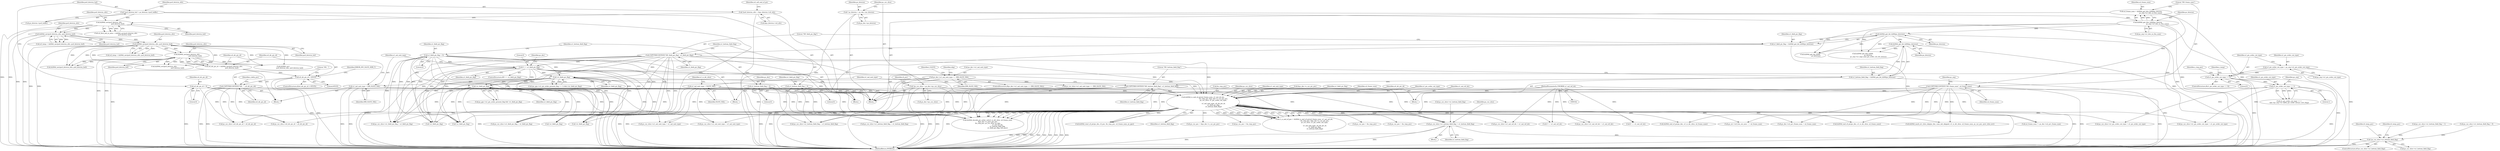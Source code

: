 digraph "0_Android_8b5fd8f24eba5dd19ab2f80ea11a9125aa882ae2@pointer" {
"1000924" [label="(Call,ps_cur_slice->u1_bottom_field_flag = u1_bottom_field_flag)"];
"1000744" [label="(Call,ih264d_is_end_of_pic(u2_frame_num, u1_nal_ref_idc,\n                                             &s_tmp_poc, &ps_dec->s_cur_pic_poc,\n                                            ps_cur_slice, u1_pic_order_cnt_type,\n\n                                             u1_nal_unit_type, u4_idr_pic_id,\n                                             u1_field_pic_flag,\n                                             u1_bottom_field_flag))"];
"1000472" [label="(Call,COPYTHECONTEXT(\"SH: frame_num\", u2_frame_num))"];
"1000465" [label="(Call,u2_frame_num = ih264d_get_bits_h264(ps_bitstrm,\n                                         ps_seq->u1_bits_in_frm_num))"];
"1000467" [label="(Call,ih264d_get_bits_h264(ps_bitstrm,\n                                         ps_seq->u1_bits_in_frm_num))"];
"1000168" [label="(Call,* ps_bitstrm = ps_dec->ps_bitstrm)"];
"1000164" [label="(MethodParameterIn,UWORD8 u1_nal_ref_idc)"];
"1000176" [label="(Call,*ps_cur_slice = ps_dec->ps_cur_slice)"];
"1000663" [label="(Call,u1_pic_order_cnt_type == 1)"];
"1000592" [label="(Call,u1_pic_order_cnt_type == 0)"];
"1000586" [label="(Call,u1_pic_order_cnt_type = ps_seq->u1_pic_order_cnt_type)"];
"1000532" [label="(Call,u1_nal_unit_type = SLICE_NAL)"];
"1000550" [label="(Call,u1_nal_unit_type = IDR_SLICE_NAL)"];
"1000330" [label="(Call,ps_dec->u1_nal_unit_type == IDR_SLICE_NAL)"];
"1000564" [label="(Call,COPYTHECONTEXT(\"SH:  \", u4_idr_pic_id))"];
"1000559" [label="(Call,u4_idr_pic_id > 65535)"];
"1000553" [label="(Call,u4_idr_pic_id = ih264d_uev(pu4_bitstrm_ofst,\n                                   pu4_bitstrm_buf))"];
"1000555" [label="(Call,ih264d_uev(pu4_bitstrm_ofst,\n                                   pu4_bitstrm_buf))"];
"1000418" [label="(Call,ih264d_uev(pu4_bitstrm_ofst, pu4_bitstrm_buf))"];
"1000277" [label="(Call,ih264d_uev(pu4_bitstrm_ofst, pu4_bitstrm_buf))"];
"1000237" [label="(Call,ih264d_uev(pu4_bitstrm_ofst,\n                                     pu4_bitstrm_buf))"];
"1000209" [label="(Call,*pu4_bitstrm_ofst = &ps_bitstrm->u4_ofst)"];
"1000203" [label="(Call,*pu4_bitstrm_buf = ps_bitstrm->pu4_buffer)"];
"1000196" [label="(Call,u4_idr_pic_id = 0)"];
"1000692" [label="(Call,!u1_field_pic_flag)"];
"1000519" [label="(Call,u1_field_pic_flag = 0)"];
"1000632" [label="(Call,!u1_field_pic_flag)"];
"1000485" [label="(Call,COPYTHECONTEXT(\"SH: field_pic_flag\", u1_field_pic_flag))"];
"1000481" [label="(Call,u1_field_pic_flag = ih264d_get_bit_h264(ps_bitstrm))"];
"1000483" [label="(Call,ih264d_get_bit_h264(ps_bitstrm))"];
"1000539" [label="(Call,0 == u1_field_pic_flag)"];
"1000488" [label="(Call,u1_bottom_field_flag = 0)"];
"1000505" [label="(Call,COPYTHECONTEXT(\"SH: bottom_field_flag\", u1_bottom_field_flag))"];
"1000501" [label="(Call,u1_bottom_field_flag = ih264d_get_bit_h264(ps_bitstrm))"];
"1000503" [label="(Call,ih264d_get_bit_h264(ps_bitstrm))"];
"1000522" [label="(Call,u1_bottom_field_flag = 0)"];
"1001305" [label="(Call,!ps_cur_slice->u1_bottom_field_flag)"];
"1000919" [label="(Call,ps_cur_slice->u1_field_pic_flag = u1_field_pic_flag)"];
"1001047" [label="(Call,ih264d_mark_err_slice_skip(ps_dec, num_mb_skipped, u1_is_idr_slice, u2_frame_num, ps_cur_poc, prev_slice_err))"];
"1000564" [label="(Call,COPYTHECONTEXT(\"SH:  \", u4_idr_pic_id))"];
"1002568" [label="(MethodReturn,WORD32)"];
"1000467" [label="(Call,ih264d_get_bits_h264(ps_bitstrm,\n                                         ps_seq->u1_bits_in_frm_num))"];
"1000486" [label="(Literal,\"SH: field_pic_flag\")"];
"1000522" [label="(Call,u1_bottom_field_flag = 0)"];
"1000487" [label="(Identifier,u1_field_pic_flag)"];
"1001373" [label="(Call,ih264d_decode_pic_order_cnt(u1_is_idr_slice, u2_frame_num,\n &ps_dec->s_prev_pic_poc,\n &s_tmp_poc, ps_cur_slice, ps_pps,\n                                          u1_nal_ref_idc,\n                                          u1_bottom_field_flag,\n                                          u1_field_pic_flag, &i4_poc))"];
"1000277" [label="(Call,ih264d_uev(pu4_bitstrm_ofst, pu4_bitstrm_buf))"];
"1000505" [label="(Call,COPYTHECONTEXT(\"SH: bottom_field_flag\", u1_bottom_field_flag))"];
"1001252" [label="(Call,ih264d_end_of_pic(ps_dec, u1_is_idr_slice, u2_frame_num))"];
"1001498" [label="(Call,ps_cur_slice->u1_pic_order_cnt_type = u1_pic_order_cnt_type)"];
"1000210" [label="(Identifier,pu4_bitstrm_ofst)"];
"1001597" [label="(Call,ih264d_start_of_pic(ps_dec, i4_poc, &s_tmp_poc, u2_frame_num, ps_pps))"];
"1000688" [label="(Call,ps_pps->u1_pic_order_present_flag && !u1_field_pic_flag)"];
"1000468" [label="(Identifier,ps_bitstrm)"];
"1000858" [label="(Call,ps_cur_slice->u1_bottom_field_flag = 0)"];
"1000747" [label="(Call,&s_tmp_poc)"];
"1000591" [label="(ControlStructure,if(u1_pic_order_cnt_type == 0))"];
"1000664" [label="(Identifier,u1_pic_order_cnt_type)"];
"1000211" [label="(Call,&ps_bitstrm->u4_ofst)"];
"1001787" [label="(Call,ps_err->u4_frm_sei_sync == u2_frame_num)"];
"1000178" [label="(Call,ps_dec->ps_cur_slice)"];
"1000541" [label="(Identifier,u1_field_pic_flag)"];
"1000592" [label="(Call,u1_pic_order_cnt_type == 0)"];
"1000753" [label="(Identifier,ps_cur_slice)"];
"1001310" [label="(Identifier,i4_temp_poc)"];
"1000275" [label="(Call,u4_temp = ih264d_uev(pu4_bitstrm_ofst, pu4_bitstrm_buf))"];
"1000587" [label="(Identifier,u1_pic_order_cnt_type)"];
"1000946" [label="(Call,ps_cur_slice->u1_nal_ref_idc = u1_nal_ref_idc)"];
"1000537" [label="(Block,)"];
"1000533" [label="(Identifier,u1_nal_unit_type)"];
"1000176" [label="(Call,*ps_cur_slice = ps_dec->ps_cur_slice)"];
"1001483" [label="(Call,ps_cur_slice->u1_nal_unit_type = u1_nal_unit_type)"];
"1000170" [label="(Call,ps_dec->ps_bitstrm)"];
"1000639" [label="(Call,ih264d_sev(\n                            pu4_bitstrm_ofst, pu4_bitstrm_buf))"];
"1000209" [label="(Call,*pu4_bitstrm_ofst = &ps_bitstrm->u4_ofst)"];
"1000484" [label="(Identifier,ps_bitstrm)"];
"1000924" [label="(Call,ps_cur_slice->u1_bottom_field_flag = u1_bottom_field_flag)"];
"1000755" [label="(Identifier,u1_nal_unit_type)"];
"1000503" [label="(Call,ih264d_get_bit_h264(ps_bitstrm))"];
"1000758" [label="(Identifier,u1_bottom_field_flag)"];
"1001451" [label="(Call,ps_cur_slice->u4_idr_pic_id = u4_idr_pic_id)"];
"1000597" [label="(Identifier,i_temp)"];
"1000473" [label="(Literal,\"SH: frame_num\")"];
"1000593" [label="(Identifier,u1_pic_order_cnt_type)"];
"1000334" [label="(Identifier,IDR_SLICE_NAL)"];
"1000177" [label="(Identifier,ps_cur_slice)"];
"1000331" [label="(Call,ps_dec->u1_nal_unit_type)"];
"1001304" [label="(ControlStructure,if(!ps_cur_slice->u1_bottom_field_flag))"];
"1000483" [label="(Call,ih264d_get_bit_h264(ps_bitstrm))"];
"1001265" [label="(Call,ps_dec->u2_prv_frame_num = u2_frame_num)"];
"1000205" [label="(Call,ps_bitstrm->pu4_buffer)"];
"1001529" [label="(Call,ih264d_get_bit_h264(\n                        ps_bitstrm))"];
"1001318" [label="(Identifier,i4_temp_poc)"];
"1000527" [label="(Identifier,ps_dec)"];
"1000520" [label="(Identifier,u1_field_pic_flag)"];
"1000626" [label="(Call,(ps_pps->u1_pic_order_present_flag == 1) && (!u1_field_pic_flag))"];
"1000164" [label="(MethodParameterIn,UWORD8 u1_nal_ref_idc)"];
"1001559" [label="(Call,!u1_field_pic_flag)"];
"1000650" [label="(Identifier,s_tmp_poc)"];
"1000169" [label="(Identifier,ps_bitstrm)"];
"1000492" [label="(Identifier,u1_field_pic_flag)"];
"1000876" [label="(Call,ps_cur_poc = &ps_dec->s_cur_pic_poc)"];
"1000488" [label="(Call,u1_bottom_field_flag = 0)"];
"1000557" [label="(Identifier,pu4_bitstrm_buf)"];
"1000964" [label="(Call,!u1_field_pic_flag)"];
"1000489" [label="(Identifier,u1_bottom_field_flag)"];
"1000588" [label="(Call,ps_seq->u1_pic_order_cnt_type)"];
"1000168" [label="(Call,* ps_bitstrm = ps_dec->ps_bitstrm)"];
"1000925" [label="(Call,ps_cur_slice->u1_bottom_field_flag)"];
"1000852" [label="(Call,ps_cur_slice->u1_bottom_field_flag = 1)"];
"1001823" [label="(Call,0 == u1_nal_ref_idc)"];
"1000226" [label="(Identifier,u4_call_end_of_pic)"];
"1000910" [label="(Call,ps_cur_poc = &s_tmp_poc)"];
"1000558" [label="(ControlStructure,if(u4_idr_pic_id > 65535))"];
"1001305" [label="(Call,!ps_cur_slice->u1_bottom_field_flag)"];
"1001461" [label="(Call,ps_cur_slice->u1_field_pic_flag = u1_field_pic_flag)"];
"1000521" [label="(Literal,0)"];
"1000523" [label="(Identifier,u1_bottom_field_flag)"];
"1000914" [label="(Call,ps_cur_slice->u4_idr_pic_id = u4_idr_pic_id)"];
"1001306" [label="(Call,ps_cur_slice->u1_bottom_field_flag)"];
"1000677" [label="(Call,ih264d_sev(pu4_bitstrm_ofst,\n                                                         pu4_bitstrm_buf))"];
"1000348" [label="(Identifier,I_SLICE)"];
"1000279" [label="(Identifier,pu4_bitstrm_buf)"];
"1000482" [label="(Identifier,u1_field_pic_flag)"];
"1000901" [label="(Block,)"];
"1000330" [label="(Call,ps_dec->u1_nal_unit_type == IDR_SLICE_NAL)"];
"1000586" [label="(Call,u1_pic_order_cnt_type = ps_seq->u1_pic_order_cnt_type)"];
"1000490" [label="(Literal,0)"];
"1000936" [label="(Call,ps_cur_slice->u1_nal_unit_type = u1_nal_unit_type)"];
"1001493" [label="(Call,ps_cur_slice->u1_nal_ref_idc = u1_nal_ref_idc)"];
"1000749" [label="(Call,&ps_dec->s_cur_pic_poc)"];
"1000540" [label="(Literal,0)"];
"1000545" [label="(Identifier,ps_dec)"];
"1000553" [label="(Call,u4_idr_pic_id = ih264d_uev(pu4_bitstrm_ofst,\n                                   pu4_bitstrm_buf))"];
"1000204" [label="(Identifier,pu4_bitstrm_buf)"];
"1000485" [label="(Call,COPYTHECONTEXT(\"SH: field_pic_flag\", u1_field_pic_flag))"];
"1000742" [label="(Call,i1_is_end_of_poc = ih264d_is_end_of_pic(u2_frame_num, u1_nal_ref_idc,\n                                             &s_tmp_poc, &ps_dec->s_cur_pic_poc,\n                                            ps_cur_slice, u1_pic_order_cnt_type,\n\n                                             u1_nal_unit_type, u4_idr_pic_id,\n                                             u1_field_pic_flag,\n                                             u1_bottom_field_flag))"];
"1000474" [label="(Identifier,u2_frame_num)"];
"1000480" [label="(Block,)"];
"1000538" [label="(ControlStructure,if(0 == u1_field_pic_flag))"];
"1000337" [label="(Identifier,skip)"];
"1000536" [label="(Identifier,u1_is_idr_slice)"];
"1000465" [label="(Call,u2_frame_num = ih264d_get_bits_h264(ps_bitstrm,\n                                         ps_seq->u1_bits_in_frm_num))"];
"1000795" [label="(Call,!u1_field_pic_flag)"];
"1000744" [label="(Call,ih264d_is_end_of_pic(u2_frame_num, u1_nal_ref_idc,\n                                             &s_tmp_poc, &ps_dec->s_cur_pic_poc,\n                                            ps_cur_slice, u1_pic_order_cnt_type,\n\n                                             u1_nal_unit_type, u4_idr_pic_id,\n                                             u1_field_pic_flag,\n                                             u1_bottom_field_flag))"];
"1001234" [label="(Call,ih264d_end_of_pic(ps_dec, u1_is_idr_slice, u2_frame_num))"];
"1000554" [label="(Identifier,u4_idr_pic_id)"];
"1000539" [label="(Call,0 == u1_field_pic_flag)"];
"1001026" [label="(Call,ps_cur_poc = &s_tmp_poc)"];
"1000931" [label="(Identifier,ps_cur_slice)"];
"1000560" [label="(Identifier,u4_idr_pic_id)"];
"1000532" [label="(Call,u1_nal_unit_type = SLICE_NAL)"];
"1001838" [label="(Call,0 == u1_nal_ref_idc)"];
"1000999" [label="(Call,ps_cur_poc = &s_tmp_poc)"];
"1000809" [label="(Call,u2_frame_num != ps_dec->u2_prv_frame_num)"];
"1000563" [label="(Identifier,ERROR_INV_SLICE_HDR_T)"];
"1000692" [label="(Call,!u1_field_pic_flag)"];
"1000665" [label="(Literal,1)"];
"1000329" [label="(ControlStructure,if(ps_dec->u1_nal_unit_type == IDR_SLICE_NAL))"];
"1000757" [label="(Identifier,u1_field_pic_flag)"];
"1000507" [label="(Identifier,u1_bottom_field_flag)"];
"1000420" [label="(Identifier,pu4_bitstrm_buf)"];
"1000745" [label="(Identifier,u2_frame_num)"];
"1000524" [label="(Literal,0)"];
"1000663" [label="(Call,u1_pic_order_cnt_type == 1)"];
"1000662" [label="(Call,u1_pic_order_cnt_type == 1\n && (!ps_seq->u1_delta_pic_order_always_zero_flag))"];
"1000756" [label="(Identifier,u4_idr_pic_id)"];
"1000519" [label="(Call,u1_field_pic_flag = 0)"];
"1000569" [label="(Identifier,i_delta_poc)"];
"1000278" [label="(Identifier,pu4_bitstrm_ofst)"];
"1000481" [label="(Call,u1_field_pic_flag = ih264d_get_bit_h264(ps_bitstrm))"];
"1000197" [label="(Identifier,u4_idr_pic_id)"];
"1000166" [label="(Block,)"];
"1000198" [label="(Literal,0)"];
"1000196" [label="(Call,u4_idr_pic_id = 0)"];
"1000559" [label="(Call,u4_idr_pic_id > 65535)"];
"1000693" [label="(Identifier,u1_field_pic_flag)"];
"1000633" [label="(Identifier,u1_field_pic_flag)"];
"1000718" [label="(Call,ih264d_uev(pu4_bitstrm_ofst, pu4_bitstrm_buf))"];
"1000552" [label="(Identifier,IDR_SLICE_NAL)"];
"1000478" [label="(Identifier,ps_seq)"];
"1000416" [label="(Call,u4_temp = ih264d_uev(pu4_bitstrm_ofst, pu4_bitstrm_buf))"];
"1000565" [label="(Literal,\"SH:  \")"];
"1000518" [label="(Block,)"];
"1000502" [label="(Identifier,u1_bottom_field_flag)"];
"1001466" [label="(Call,ps_cur_slice->u1_bottom_field_flag = u1_bottom_field_flag)"];
"1000466" [label="(Identifier,u2_frame_num)"];
"1000504" [label="(Identifier,ps_bitstrm)"];
"1000884" [label="(Call,ps_cur_slice->u1_nal_unit_type == IDR_SLICE_NAL)"];
"1000418" [label="(Call,ih264d_uev(pu4_bitstrm_ofst, pu4_bitstrm_buf))"];
"1000754" [label="(Identifier,u1_pic_order_cnt_type)"];
"1000203" [label="(Call,*pu4_bitstrm_buf = ps_bitstrm->pu4_buffer)"];
"1000561" [label="(Literal,65535)"];
"1000501" [label="(Call,u1_bottom_field_flag = ih264d_get_bit_h264(ps_bitstrm))"];
"1000419" [label="(Identifier,pu4_bitstrm_ofst)"];
"1000237" [label="(Call,ih264d_uev(pu4_bitstrm_ofst,\n                                     pu4_bitstrm_buf))"];
"1000951" [label="(Call,ps_cur_slice->u1_pic_order_cnt_type = u1_pic_order_cnt_type)"];
"1000472" [label="(Call,COPYTHECONTEXT(\"SH: frame_num\", u2_frame_num))"];
"1000632" [label="(Call,!u1_field_pic_flag)"];
"1000556" [label="(Identifier,pu4_bitstrm_ofst)"];
"1000506" [label="(Literal,\"SH: bottom_field_flag\")"];
"1000235" [label="(Call,u2_first_mb_in_slice = ih264d_uev(pu4_bitstrm_ofst,\n                                     pu4_bitstrm_buf))"];
"1000551" [label="(Identifier,u1_nal_unit_type)"];
"1000493" [label="(Block,)"];
"1000238" [label="(Identifier,pu4_bitstrm_ofst)"];
"1000746" [label="(Identifier,u1_nal_ref_idc)"];
"1000550" [label="(Call,u1_nal_unit_type = IDR_SLICE_NAL)"];
"1000928" [label="(Identifier,u1_bottom_field_flag)"];
"1001576" [label="(Call,!u1_field_pic_flag)"];
"1000598" [label="(Call,ih264d_get_bits_h264(\n                        ps_bitstrm,\n                        ps_seq->u1_log2_max_pic_order_cnt_lsb_minus))"];
"1000469" [label="(Call,ps_seq->u1_bits_in_frm_num)"];
"1000566" [label="(Identifier,u4_idr_pic_id)"];
"1000668" [label="(Identifier,ps_seq)"];
"1000185" [label="(Identifier,i4_poc)"];
"1000534" [label="(Identifier,SLICE_NAL)"];
"1001070" [label="(Call,ps_cur_slice->u1_bottom_field_flag = u1_bottom_field_flag)"];
"1000239" [label="(Identifier,pu4_bitstrm_buf)"];
"1000555" [label="(Call,ih264d_uev(pu4_bitstrm_ofst,\n                                   pu4_bitstrm_buf))"];
"1000594" [label="(Literal,0)"];
"1000924" -> "1000901"  [label="AST: "];
"1000924" -> "1000928"  [label="CFG: "];
"1000925" -> "1000924"  [label="AST: "];
"1000928" -> "1000924"  [label="AST: "];
"1000931" -> "1000924"  [label="CFG: "];
"1000924" -> "1002568"  [label="DDG: "];
"1000924" -> "1002568"  [label="DDG: "];
"1000744" -> "1000924"  [label="DDG: "];
"1000488" -> "1000924"  [label="DDG: "];
"1000505" -> "1000924"  [label="DDG: "];
"1000522" -> "1000924"  [label="DDG: "];
"1000924" -> "1001305"  [label="DDG: "];
"1000744" -> "1000742"  [label="AST: "];
"1000744" -> "1000758"  [label="CFG: "];
"1000745" -> "1000744"  [label="AST: "];
"1000746" -> "1000744"  [label="AST: "];
"1000747" -> "1000744"  [label="AST: "];
"1000749" -> "1000744"  [label="AST: "];
"1000753" -> "1000744"  [label="AST: "];
"1000754" -> "1000744"  [label="AST: "];
"1000755" -> "1000744"  [label="AST: "];
"1000756" -> "1000744"  [label="AST: "];
"1000757" -> "1000744"  [label="AST: "];
"1000758" -> "1000744"  [label="AST: "];
"1000742" -> "1000744"  [label="CFG: "];
"1000744" -> "1002568"  [label="DDG: "];
"1000744" -> "1002568"  [label="DDG: "];
"1000744" -> "1002568"  [label="DDG: "];
"1000744" -> "1002568"  [label="DDG: "];
"1000744" -> "1002568"  [label="DDG: "];
"1000744" -> "1002568"  [label="DDG: "];
"1000744" -> "1002568"  [label="DDG: "];
"1000744" -> "1002568"  [label="DDG: "];
"1000744" -> "1002568"  [label="DDG: "];
"1000744" -> "1002568"  [label="DDG: "];
"1000744" -> "1000742"  [label="DDG: "];
"1000744" -> "1000742"  [label="DDG: "];
"1000744" -> "1000742"  [label="DDG: "];
"1000744" -> "1000742"  [label="DDG: "];
"1000744" -> "1000742"  [label="DDG: "];
"1000744" -> "1000742"  [label="DDG: "];
"1000744" -> "1000742"  [label="DDG: "];
"1000744" -> "1000742"  [label="DDG: "];
"1000744" -> "1000742"  [label="DDG: "];
"1000744" -> "1000742"  [label="DDG: "];
"1000472" -> "1000744"  [label="DDG: "];
"1000164" -> "1000744"  [label="DDG: "];
"1000176" -> "1000744"  [label="DDG: "];
"1000663" -> "1000744"  [label="DDG: "];
"1000532" -> "1000744"  [label="DDG: "];
"1000550" -> "1000744"  [label="DDG: "];
"1000564" -> "1000744"  [label="DDG: "];
"1000196" -> "1000744"  [label="DDG: "];
"1000692" -> "1000744"  [label="DDG: "];
"1000519" -> "1000744"  [label="DDG: "];
"1000632" -> "1000744"  [label="DDG: "];
"1000485" -> "1000744"  [label="DDG: "];
"1000539" -> "1000744"  [label="DDG: "];
"1000488" -> "1000744"  [label="DDG: "];
"1000505" -> "1000744"  [label="DDG: "];
"1000522" -> "1000744"  [label="DDG: "];
"1000744" -> "1000795"  [label="DDG: "];
"1000744" -> "1000809"  [label="DDG: "];
"1000744" -> "1000876"  [label="DDG: "];
"1000744" -> "1000910"  [label="DDG: "];
"1000744" -> "1000914"  [label="DDG: "];
"1000744" -> "1000919"  [label="DDG: "];
"1000744" -> "1000936"  [label="DDG: "];
"1000744" -> "1000946"  [label="DDG: "];
"1000744" -> "1000951"  [label="DDG: "];
"1000744" -> "1000964"  [label="DDG: "];
"1000744" -> "1000999"  [label="DDG: "];
"1000744" -> "1001026"  [label="DDG: "];
"1000744" -> "1001047"  [label="DDG: "];
"1000744" -> "1001070"  [label="DDG: "];
"1000744" -> "1001234"  [label="DDG: "];
"1000744" -> "1001252"  [label="DDG: "];
"1000744" -> "1001265"  [label="DDG: "];
"1000744" -> "1001373"  [label="DDG: "];
"1000744" -> "1001373"  [label="DDG: "];
"1000744" -> "1001373"  [label="DDG: "];
"1000744" -> "1001373"  [label="DDG: "];
"1000744" -> "1001373"  [label="DDG: "];
"1000744" -> "1001373"  [label="DDG: "];
"1000744" -> "1001451"  [label="DDG: "];
"1000744" -> "1001461"  [label="DDG: "];
"1000744" -> "1001466"  [label="DDG: "];
"1000744" -> "1001483"  [label="DDG: "];
"1000744" -> "1001493"  [label="DDG: "];
"1000744" -> "1001498"  [label="DDG: "];
"1000744" -> "1001559"  [label="DDG: "];
"1000744" -> "1001576"  [label="DDG: "];
"1000744" -> "1001597"  [label="DDG: "];
"1000744" -> "1001597"  [label="DDG: "];
"1000744" -> "1001787"  [label="DDG: "];
"1000744" -> "1001823"  [label="DDG: "];
"1000744" -> "1001838"  [label="DDG: "];
"1000472" -> "1000166"  [label="AST: "];
"1000472" -> "1000474"  [label="CFG: "];
"1000473" -> "1000472"  [label="AST: "];
"1000474" -> "1000472"  [label="AST: "];
"1000478" -> "1000472"  [label="CFG: "];
"1000472" -> "1002568"  [label="DDG: "];
"1000472" -> "1002568"  [label="DDG: "];
"1000465" -> "1000472"  [label="DDG: "];
"1000472" -> "1000809"  [label="DDG: "];
"1000472" -> "1001047"  [label="DDG: "];
"1000472" -> "1001234"  [label="DDG: "];
"1000472" -> "1001252"  [label="DDG: "];
"1000472" -> "1001265"  [label="DDG: "];
"1000472" -> "1001373"  [label="DDG: "];
"1000472" -> "1001597"  [label="DDG: "];
"1000472" -> "1001787"  [label="DDG: "];
"1000465" -> "1000166"  [label="AST: "];
"1000465" -> "1000467"  [label="CFG: "];
"1000466" -> "1000465"  [label="AST: "];
"1000467" -> "1000465"  [label="AST: "];
"1000473" -> "1000465"  [label="CFG: "];
"1000465" -> "1002568"  [label="DDG: "];
"1000467" -> "1000465"  [label="DDG: "];
"1000467" -> "1000465"  [label="DDG: "];
"1000467" -> "1000469"  [label="CFG: "];
"1000468" -> "1000467"  [label="AST: "];
"1000469" -> "1000467"  [label="AST: "];
"1000467" -> "1002568"  [label="DDG: "];
"1000467" -> "1002568"  [label="DDG: "];
"1000168" -> "1000467"  [label="DDG: "];
"1000467" -> "1000483"  [label="DDG: "];
"1000467" -> "1000598"  [label="DDG: "];
"1000467" -> "1001529"  [label="DDG: "];
"1000168" -> "1000166"  [label="AST: "];
"1000168" -> "1000170"  [label="CFG: "];
"1000169" -> "1000168"  [label="AST: "];
"1000170" -> "1000168"  [label="AST: "];
"1000177" -> "1000168"  [label="CFG: "];
"1000168" -> "1002568"  [label="DDG: "];
"1000168" -> "1002568"  [label="DDG: "];
"1000164" -> "1000162"  [label="AST: "];
"1000164" -> "1002568"  [label="DDG: "];
"1000164" -> "1000946"  [label="DDG: "];
"1000164" -> "1001373"  [label="DDG: "];
"1000164" -> "1001493"  [label="DDG: "];
"1000164" -> "1001823"  [label="DDG: "];
"1000164" -> "1001838"  [label="DDG: "];
"1000176" -> "1000166"  [label="AST: "];
"1000176" -> "1000178"  [label="CFG: "];
"1000177" -> "1000176"  [label="AST: "];
"1000178" -> "1000176"  [label="AST: "];
"1000185" -> "1000176"  [label="CFG: "];
"1000176" -> "1002568"  [label="DDG: "];
"1000176" -> "1002568"  [label="DDG: "];
"1000176" -> "1001373"  [label="DDG: "];
"1000663" -> "1000662"  [label="AST: "];
"1000663" -> "1000665"  [label="CFG: "];
"1000664" -> "1000663"  [label="AST: "];
"1000665" -> "1000663"  [label="AST: "];
"1000668" -> "1000663"  [label="CFG: "];
"1000662" -> "1000663"  [label="CFG: "];
"1000663" -> "1002568"  [label="DDG: "];
"1000663" -> "1000662"  [label="DDG: "];
"1000663" -> "1000662"  [label="DDG: "];
"1000592" -> "1000663"  [label="DDG: "];
"1000663" -> "1000951"  [label="DDG: "];
"1000663" -> "1001498"  [label="DDG: "];
"1000592" -> "1000591"  [label="AST: "];
"1000592" -> "1000594"  [label="CFG: "];
"1000593" -> "1000592"  [label="AST: "];
"1000594" -> "1000592"  [label="AST: "];
"1000597" -> "1000592"  [label="CFG: "];
"1000650" -> "1000592"  [label="CFG: "];
"1000592" -> "1002568"  [label="DDG: "];
"1000592" -> "1002568"  [label="DDG: "];
"1000586" -> "1000592"  [label="DDG: "];
"1000586" -> "1000166"  [label="AST: "];
"1000586" -> "1000588"  [label="CFG: "];
"1000587" -> "1000586"  [label="AST: "];
"1000588" -> "1000586"  [label="AST: "];
"1000593" -> "1000586"  [label="CFG: "];
"1000586" -> "1002568"  [label="DDG: "];
"1000532" -> "1000166"  [label="AST: "];
"1000532" -> "1000534"  [label="CFG: "];
"1000533" -> "1000532"  [label="AST: "];
"1000534" -> "1000532"  [label="AST: "];
"1000536" -> "1000532"  [label="CFG: "];
"1000532" -> "1002568"  [label="DDG: "];
"1000532" -> "1002568"  [label="DDG: "];
"1000532" -> "1000936"  [label="DDG: "];
"1000532" -> "1001483"  [label="DDG: "];
"1000550" -> "1000537"  [label="AST: "];
"1000550" -> "1000552"  [label="CFG: "];
"1000551" -> "1000550"  [label="AST: "];
"1000552" -> "1000550"  [label="AST: "];
"1000554" -> "1000550"  [label="CFG: "];
"1000550" -> "1002568"  [label="DDG: "];
"1000550" -> "1002568"  [label="DDG: "];
"1000330" -> "1000550"  [label="DDG: "];
"1000550" -> "1000936"  [label="DDG: "];
"1000550" -> "1001483"  [label="DDG: "];
"1000330" -> "1000329"  [label="AST: "];
"1000330" -> "1000334"  [label="CFG: "];
"1000331" -> "1000330"  [label="AST: "];
"1000334" -> "1000330"  [label="AST: "];
"1000337" -> "1000330"  [label="CFG: "];
"1000348" -> "1000330"  [label="CFG: "];
"1000330" -> "1002568"  [label="DDG: "];
"1000330" -> "1002568"  [label="DDG: "];
"1000330" -> "1002568"  [label="DDG: "];
"1000330" -> "1000884"  [label="DDG: "];
"1000564" -> "1000537"  [label="AST: "];
"1000564" -> "1000566"  [label="CFG: "];
"1000565" -> "1000564"  [label="AST: "];
"1000566" -> "1000564"  [label="AST: "];
"1000569" -> "1000564"  [label="CFG: "];
"1000564" -> "1002568"  [label="DDG: "];
"1000564" -> "1002568"  [label="DDG: "];
"1000559" -> "1000564"  [label="DDG: "];
"1000564" -> "1000914"  [label="DDG: "];
"1000564" -> "1001451"  [label="DDG: "];
"1000559" -> "1000558"  [label="AST: "];
"1000559" -> "1000561"  [label="CFG: "];
"1000560" -> "1000559"  [label="AST: "];
"1000561" -> "1000559"  [label="AST: "];
"1000563" -> "1000559"  [label="CFG: "];
"1000565" -> "1000559"  [label="CFG: "];
"1000559" -> "1002568"  [label="DDG: "];
"1000559" -> "1002568"  [label="DDG: "];
"1000553" -> "1000559"  [label="DDG: "];
"1000553" -> "1000537"  [label="AST: "];
"1000553" -> "1000555"  [label="CFG: "];
"1000554" -> "1000553"  [label="AST: "];
"1000555" -> "1000553"  [label="AST: "];
"1000560" -> "1000553"  [label="CFG: "];
"1000553" -> "1002568"  [label="DDG: "];
"1000555" -> "1000553"  [label="DDG: "];
"1000555" -> "1000553"  [label="DDG: "];
"1000555" -> "1000557"  [label="CFG: "];
"1000556" -> "1000555"  [label="AST: "];
"1000557" -> "1000555"  [label="AST: "];
"1000555" -> "1002568"  [label="DDG: "];
"1000555" -> "1002568"  [label="DDG: "];
"1000418" -> "1000555"  [label="DDG: "];
"1000418" -> "1000555"  [label="DDG: "];
"1000555" -> "1000639"  [label="DDG: "];
"1000555" -> "1000639"  [label="DDG: "];
"1000555" -> "1000677"  [label="DDG: "];
"1000555" -> "1000677"  [label="DDG: "];
"1000555" -> "1000718"  [label="DDG: "];
"1000555" -> "1000718"  [label="DDG: "];
"1000418" -> "1000416"  [label="AST: "];
"1000418" -> "1000420"  [label="CFG: "];
"1000419" -> "1000418"  [label="AST: "];
"1000420" -> "1000418"  [label="AST: "];
"1000416" -> "1000418"  [label="CFG: "];
"1000418" -> "1002568"  [label="DDG: "];
"1000418" -> "1002568"  [label="DDG: "];
"1000418" -> "1000416"  [label="DDG: "];
"1000418" -> "1000416"  [label="DDG: "];
"1000277" -> "1000418"  [label="DDG: "];
"1000277" -> "1000418"  [label="DDG: "];
"1000418" -> "1000639"  [label="DDG: "];
"1000418" -> "1000639"  [label="DDG: "];
"1000418" -> "1000677"  [label="DDG: "];
"1000418" -> "1000677"  [label="DDG: "];
"1000418" -> "1000718"  [label="DDG: "];
"1000418" -> "1000718"  [label="DDG: "];
"1000277" -> "1000275"  [label="AST: "];
"1000277" -> "1000279"  [label="CFG: "];
"1000278" -> "1000277"  [label="AST: "];
"1000279" -> "1000277"  [label="AST: "];
"1000275" -> "1000277"  [label="CFG: "];
"1000277" -> "1002568"  [label="DDG: "];
"1000277" -> "1002568"  [label="DDG: "];
"1000277" -> "1000275"  [label="DDG: "];
"1000277" -> "1000275"  [label="DDG: "];
"1000237" -> "1000277"  [label="DDG: "];
"1000237" -> "1000277"  [label="DDG: "];
"1000237" -> "1000235"  [label="AST: "];
"1000237" -> "1000239"  [label="CFG: "];
"1000238" -> "1000237"  [label="AST: "];
"1000239" -> "1000237"  [label="AST: "];
"1000235" -> "1000237"  [label="CFG: "];
"1000237" -> "1002568"  [label="DDG: "];
"1000237" -> "1002568"  [label="DDG: "];
"1000237" -> "1000235"  [label="DDG: "];
"1000237" -> "1000235"  [label="DDG: "];
"1000209" -> "1000237"  [label="DDG: "];
"1000203" -> "1000237"  [label="DDG: "];
"1000209" -> "1000166"  [label="AST: "];
"1000209" -> "1000211"  [label="CFG: "];
"1000210" -> "1000209"  [label="AST: "];
"1000211" -> "1000209"  [label="AST: "];
"1000226" -> "1000209"  [label="CFG: "];
"1000209" -> "1002568"  [label="DDG: "];
"1000203" -> "1000166"  [label="AST: "];
"1000203" -> "1000205"  [label="CFG: "];
"1000204" -> "1000203"  [label="AST: "];
"1000205" -> "1000203"  [label="AST: "];
"1000210" -> "1000203"  [label="CFG: "];
"1000203" -> "1002568"  [label="DDG: "];
"1000196" -> "1000166"  [label="AST: "];
"1000196" -> "1000198"  [label="CFG: "];
"1000197" -> "1000196"  [label="AST: "];
"1000198" -> "1000196"  [label="AST: "];
"1000204" -> "1000196"  [label="CFG: "];
"1000196" -> "1002568"  [label="DDG: "];
"1000196" -> "1000914"  [label="DDG: "];
"1000196" -> "1001451"  [label="DDG: "];
"1000692" -> "1000688"  [label="AST: "];
"1000692" -> "1000693"  [label="CFG: "];
"1000693" -> "1000692"  [label="AST: "];
"1000688" -> "1000692"  [label="CFG: "];
"1000692" -> "1002568"  [label="DDG: "];
"1000692" -> "1000688"  [label="DDG: "];
"1000519" -> "1000692"  [label="DDG: "];
"1000632" -> "1000692"  [label="DDG: "];
"1000485" -> "1000692"  [label="DDG: "];
"1000539" -> "1000692"  [label="DDG: "];
"1000692" -> "1000795"  [label="DDG: "];
"1000692" -> "1000919"  [label="DDG: "];
"1000692" -> "1000964"  [label="DDG: "];
"1000692" -> "1001373"  [label="DDG: "];
"1000692" -> "1001461"  [label="DDG: "];
"1000692" -> "1001559"  [label="DDG: "];
"1000692" -> "1001576"  [label="DDG: "];
"1000519" -> "1000518"  [label="AST: "];
"1000519" -> "1000521"  [label="CFG: "];
"1000520" -> "1000519"  [label="AST: "];
"1000521" -> "1000519"  [label="AST: "];
"1000523" -> "1000519"  [label="CFG: "];
"1000519" -> "1002568"  [label="DDG: "];
"1000519" -> "1000539"  [label="DDG: "];
"1000519" -> "1000632"  [label="DDG: "];
"1000519" -> "1000795"  [label="DDG: "];
"1000519" -> "1000919"  [label="DDG: "];
"1000519" -> "1000964"  [label="DDG: "];
"1000519" -> "1001373"  [label="DDG: "];
"1000519" -> "1001461"  [label="DDG: "];
"1000519" -> "1001559"  [label="DDG: "];
"1000519" -> "1001576"  [label="DDG: "];
"1000632" -> "1000626"  [label="AST: "];
"1000632" -> "1000633"  [label="CFG: "];
"1000633" -> "1000632"  [label="AST: "];
"1000626" -> "1000632"  [label="CFG: "];
"1000632" -> "1002568"  [label="DDG: "];
"1000632" -> "1000626"  [label="DDG: "];
"1000485" -> "1000632"  [label="DDG: "];
"1000539" -> "1000632"  [label="DDG: "];
"1000632" -> "1000795"  [label="DDG: "];
"1000632" -> "1000919"  [label="DDG: "];
"1000632" -> "1000964"  [label="DDG: "];
"1000632" -> "1001373"  [label="DDG: "];
"1000632" -> "1001461"  [label="DDG: "];
"1000632" -> "1001559"  [label="DDG: "];
"1000632" -> "1001576"  [label="DDG: "];
"1000485" -> "1000480"  [label="AST: "];
"1000485" -> "1000487"  [label="CFG: "];
"1000486" -> "1000485"  [label="AST: "];
"1000487" -> "1000485"  [label="AST: "];
"1000489" -> "1000485"  [label="CFG: "];
"1000485" -> "1002568"  [label="DDG: "];
"1000485" -> "1002568"  [label="DDG: "];
"1000481" -> "1000485"  [label="DDG: "];
"1000485" -> "1000539"  [label="DDG: "];
"1000485" -> "1000795"  [label="DDG: "];
"1000485" -> "1000919"  [label="DDG: "];
"1000485" -> "1000964"  [label="DDG: "];
"1000485" -> "1001373"  [label="DDG: "];
"1000485" -> "1001461"  [label="DDG: "];
"1000485" -> "1001559"  [label="DDG: "];
"1000485" -> "1001576"  [label="DDG: "];
"1000481" -> "1000480"  [label="AST: "];
"1000481" -> "1000483"  [label="CFG: "];
"1000482" -> "1000481"  [label="AST: "];
"1000483" -> "1000481"  [label="AST: "];
"1000486" -> "1000481"  [label="CFG: "];
"1000481" -> "1002568"  [label="DDG: "];
"1000483" -> "1000481"  [label="DDG: "];
"1000483" -> "1000484"  [label="CFG: "];
"1000484" -> "1000483"  [label="AST: "];
"1000483" -> "1002568"  [label="DDG: "];
"1000483" -> "1000503"  [label="DDG: "];
"1000483" -> "1000598"  [label="DDG: "];
"1000483" -> "1001529"  [label="DDG: "];
"1000539" -> "1000538"  [label="AST: "];
"1000539" -> "1000541"  [label="CFG: "];
"1000540" -> "1000539"  [label="AST: "];
"1000541" -> "1000539"  [label="AST: "];
"1000545" -> "1000539"  [label="CFG: "];
"1000551" -> "1000539"  [label="CFG: "];
"1000539" -> "1002568"  [label="DDG: "];
"1000539" -> "1002568"  [label="DDG: "];
"1000539" -> "1000795"  [label="DDG: "];
"1000539" -> "1000919"  [label="DDG: "];
"1000539" -> "1000964"  [label="DDG: "];
"1000539" -> "1001373"  [label="DDG: "];
"1000539" -> "1001461"  [label="DDG: "];
"1000539" -> "1001559"  [label="DDG: "];
"1000539" -> "1001576"  [label="DDG: "];
"1000488" -> "1000480"  [label="AST: "];
"1000488" -> "1000490"  [label="CFG: "];
"1000489" -> "1000488"  [label="AST: "];
"1000490" -> "1000488"  [label="AST: "];
"1000492" -> "1000488"  [label="CFG: "];
"1000488" -> "1002568"  [label="DDG: "];
"1000488" -> "1001070"  [label="DDG: "];
"1000488" -> "1001373"  [label="DDG: "];
"1000488" -> "1001466"  [label="DDG: "];
"1000505" -> "1000493"  [label="AST: "];
"1000505" -> "1000507"  [label="CFG: "];
"1000506" -> "1000505"  [label="AST: "];
"1000507" -> "1000505"  [label="AST: "];
"1000533" -> "1000505"  [label="CFG: "];
"1000505" -> "1002568"  [label="DDG: "];
"1000505" -> "1002568"  [label="DDG: "];
"1000501" -> "1000505"  [label="DDG: "];
"1000505" -> "1001070"  [label="DDG: "];
"1000505" -> "1001373"  [label="DDG: "];
"1000505" -> "1001466"  [label="DDG: "];
"1000501" -> "1000493"  [label="AST: "];
"1000501" -> "1000503"  [label="CFG: "];
"1000502" -> "1000501"  [label="AST: "];
"1000503" -> "1000501"  [label="AST: "];
"1000506" -> "1000501"  [label="CFG: "];
"1000501" -> "1002568"  [label="DDG: "];
"1000503" -> "1000501"  [label="DDG: "];
"1000503" -> "1000504"  [label="CFG: "];
"1000504" -> "1000503"  [label="AST: "];
"1000503" -> "1002568"  [label="DDG: "];
"1000503" -> "1000598"  [label="DDG: "];
"1000503" -> "1001529"  [label="DDG: "];
"1000522" -> "1000518"  [label="AST: "];
"1000522" -> "1000524"  [label="CFG: "];
"1000523" -> "1000522"  [label="AST: "];
"1000524" -> "1000522"  [label="AST: "];
"1000527" -> "1000522"  [label="CFG: "];
"1000522" -> "1002568"  [label="DDG: "];
"1000522" -> "1001070"  [label="DDG: "];
"1000522" -> "1001373"  [label="DDG: "];
"1000522" -> "1001466"  [label="DDG: "];
"1001305" -> "1001304"  [label="AST: "];
"1001305" -> "1001306"  [label="CFG: "];
"1001306" -> "1001305"  [label="AST: "];
"1001310" -> "1001305"  [label="CFG: "];
"1001318" -> "1001305"  [label="CFG: "];
"1001305" -> "1002568"  [label="DDG: "];
"1001305" -> "1002568"  [label="DDG: "];
"1000852" -> "1001305"  [label="DDG: "];
"1000858" -> "1001305"  [label="DDG: "];
}
